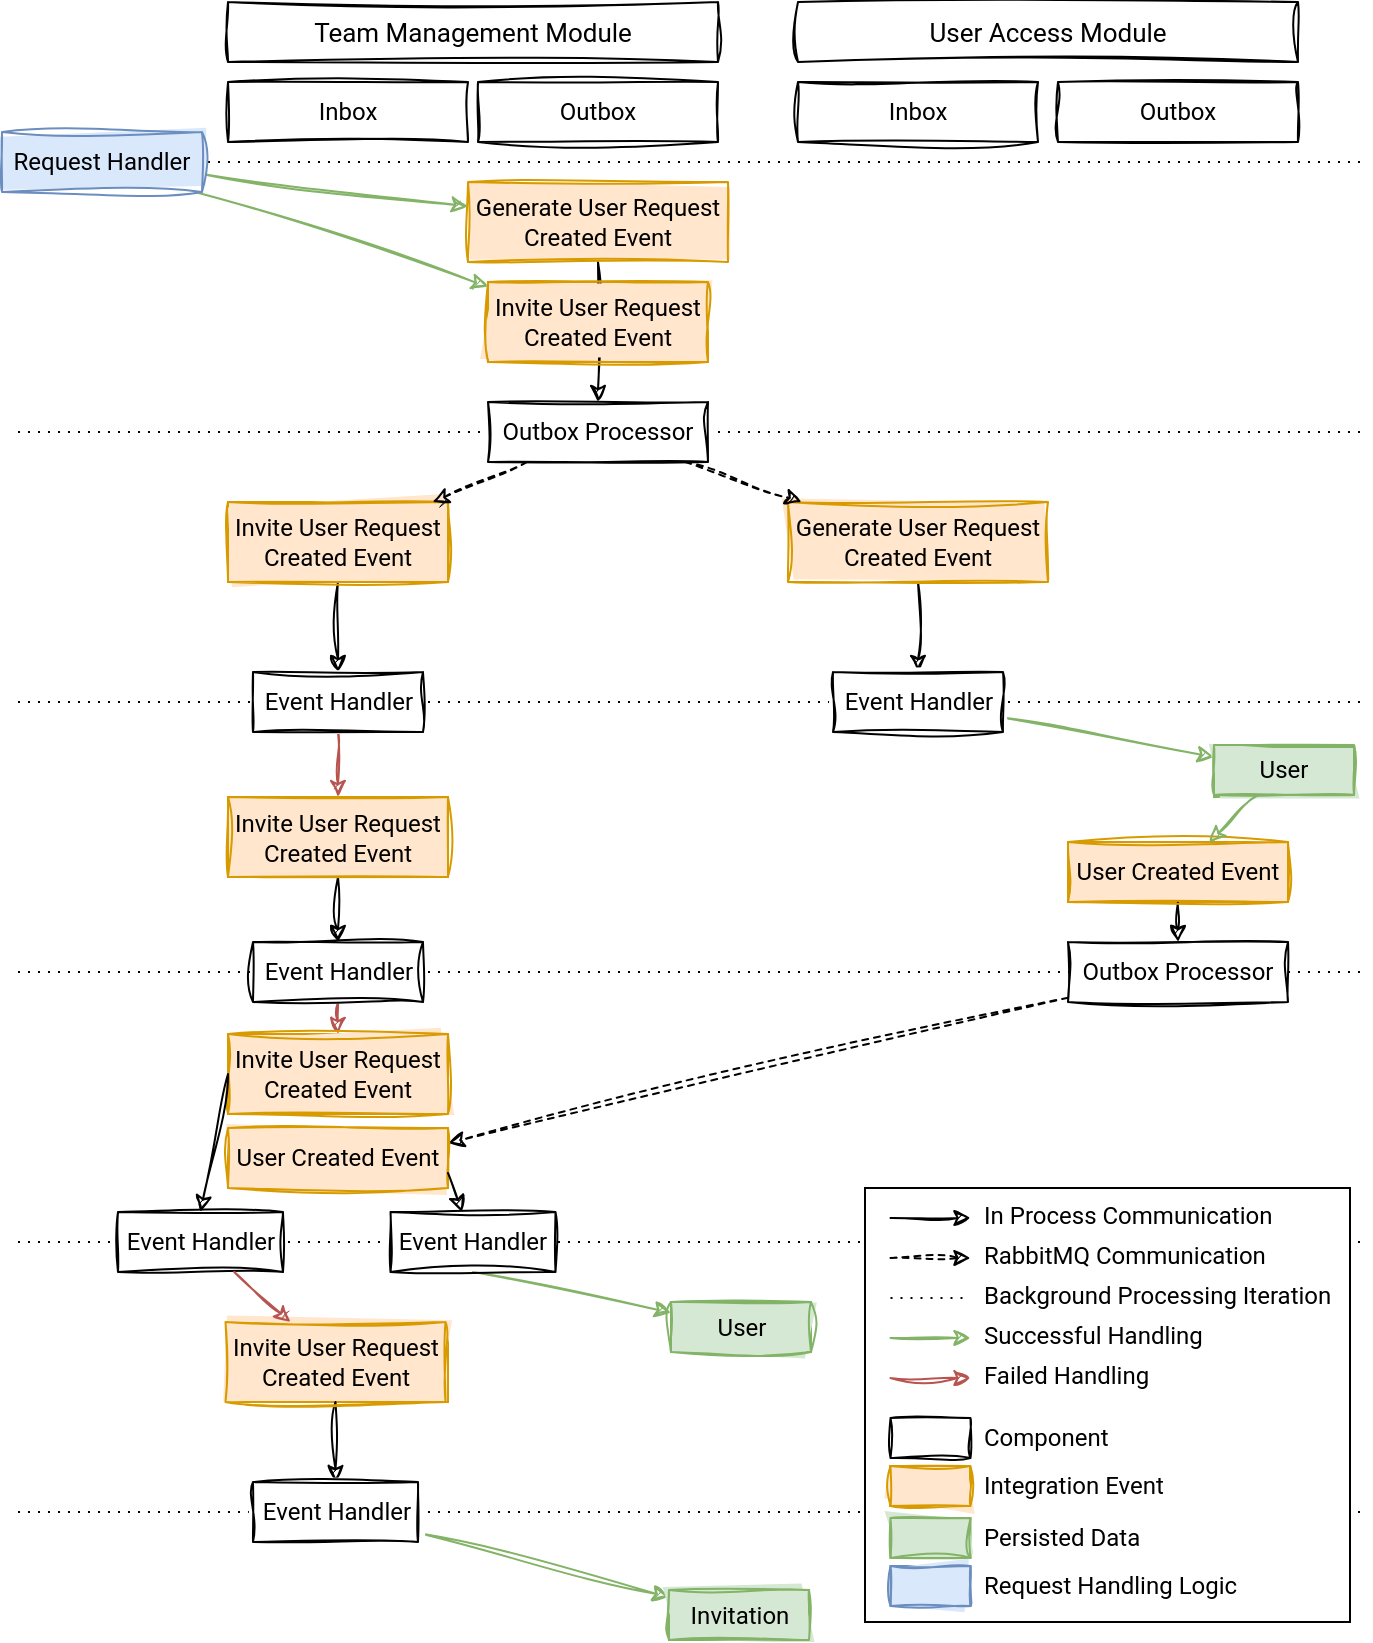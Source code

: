 <mxfile version="24.3.1" type="device">
  <diagram name="Page-1" id="M18ZYo02PG6aOdQHUcnH">
    <mxGraphModel dx="1195" dy="622" grid="1" gridSize="10" guides="1" tooltips="1" connect="1" arrows="1" fold="1" page="1" pageScale="1" pageWidth="827" pageHeight="1169" math="0" shadow="0">
      <root>
        <mxCell id="0" />
        <mxCell id="1" parent="0" />
        <mxCell id="DzPU7-lUPV8UE80cmzqS-60" value="" style="endArrow=none;dashed=1;html=1;rounded=0;strokeColor=default;align=center;verticalAlign=middle;fontFamily=Roboto;fontSource=https%3A%2F%2Ffonts.googleapis.com%2Fcss%3Ffamily%3DRoboto;fontSize=12;fontColor=default;labelBackgroundColor=default;entryX=1;entryY=1;entryDx=0;entryDy=0;dashPattern=1 4;exitX=0;exitY=0;exitDx=0;exitDy=0;" edge="1" parent="1">
          <mxGeometry width="50" height="50" relative="1" as="geometry">
            <mxPoint x="140" y="740" as="sourcePoint" />
            <mxPoint x="815" y="740" as="targetPoint" />
          </mxGeometry>
        </mxCell>
        <mxCell id="DzPU7-lUPV8UE80cmzqS-61" value="" style="endArrow=none;dashed=1;html=1;rounded=0;strokeColor=default;align=center;verticalAlign=middle;fontFamily=Roboto;fontSource=https%3A%2F%2Ffonts.googleapis.com%2Fcss%3Ffamily%3DRoboto;fontSize=12;fontColor=default;labelBackgroundColor=default;dashPattern=1 4;entryX=1;entryY=0;entryDx=0;entryDy=0;exitX=0;exitY=1;exitDx=0;exitDy=0;" edge="1" parent="1">
          <mxGeometry width="50" height="50" relative="1" as="geometry">
            <mxPoint x="140" y="875" as="sourcePoint" />
            <mxPoint x="815" y="875" as="targetPoint" />
          </mxGeometry>
        </mxCell>
        <mxCell id="DzPU7-lUPV8UE80cmzqS-104" value="" style="edgeLabel;html=1;align=center;verticalAlign=middle;resizable=0;points=[];rounded=0;sketch=1;jiggle=2;curveFitting=1;strokeColor=default;fontFamily=Roboto;fontSource=https%3A%2F%2Ffonts.googleapis.com%2Fcss%3Ffamily%3DRoboto;fontSize=12;fontColor=default;labelBackgroundColor=default;fillColor=default;" vertex="1" connectable="0" parent="DzPU7-lUPV8UE80cmzqS-61">
          <mxGeometry x="0.232" y="-2" relative="1" as="geometry">
            <mxPoint x="2" as="offset" />
          </mxGeometry>
        </mxCell>
        <mxCell id="DzPU7-lUPV8UE80cmzqS-101" value="" style="rounded=0;whiteSpace=wrap;html=1;align=center;verticalAlign=middle;fontFamily=Roboto;fontSource=https%3A%2F%2Ffonts.googleapis.com%2Fcss%3Ffamily%3DRoboto;fontSize=12;labelBackgroundColor=default;" vertex="1" parent="1">
          <mxGeometry x="563.5" y="713" width="242.5" height="217" as="geometry" />
        </mxCell>
        <mxCell id="DzPU7-lUPV8UE80cmzqS-99" value="" style="rounded=0;html=1;strokeColor=#d79b00;align=left;verticalAlign=middle;fontFamily=Roboto;fontSource=https%3A%2F%2Ffonts.googleapis.com%2Fcss%3Ffamily%3DRoboto;fontSize=12;labelBackgroundColor=none;fillColor=#ffe6cc;fillStyle=solid;spacingLeft=45;" vertex="1" parent="1">
          <mxGeometry x="576" y="852.0" width="40" height="20" as="geometry" />
        </mxCell>
        <mxCell id="DzPU7-lUPV8UE80cmzqS-98" value="" style="rounded=0;html=1;strokeColor=#82b366;align=left;verticalAlign=middle;fontFamily=Roboto;fontSource=https%3A%2F%2Ffonts.googleapis.com%2Fcss%3Ffamily%3DRoboto;fontSize=12;labelBackgroundColor=none;fillColor=#d5e8d4;fillStyle=solid;spacingLeft=45;" vertex="1" parent="1">
          <mxGeometry x="576.25" y="878.0" width="40" height="20" as="geometry" />
        </mxCell>
        <mxCell id="DzPU7-lUPV8UE80cmzqS-100" value="" style="rounded=0;html=1;strokeColor=#6c8ebf;align=left;verticalAlign=middle;fontFamily=Roboto;fontSource=https%3A%2F%2Ffonts.googleapis.com%2Fcss%3Ffamily%3DRoboto;fontSize=12;labelBackgroundColor=none;fillColor=#dae8fc;fillStyle=solid;spacingLeft=45;" vertex="1" parent="1">
          <mxGeometry x="576.25" y="902.0" width="40" height="20" as="geometry" />
        </mxCell>
        <mxCell id="DzPU7-lUPV8UE80cmzqS-96" value="" style="rounded=0;whiteSpace=wrap;html=1;fillColor=#ffe6cc;strokeColor=#d79b00;shadow=0;fillStyle=solid;fontFamily=Roboto;fontSource=https%3A%2F%2Ffonts.googleapis.com%2Fcss%3Ffamily%3DRoboto;" vertex="1" parent="1">
          <mxGeometry x="245" y="683" width="110" height="30" as="geometry" />
        </mxCell>
        <mxCell id="DzPU7-lUPV8UE80cmzqS-95" value="" style="rounded=0;whiteSpace=wrap;html=1;fillColor=#ffe6cc;strokeColor=#d79b00;shadow=0;fillStyle=solid;fontFamily=Roboto;fontSource=https%3A%2F%2Ffonts.googleapis.com%2Fcss%3Ffamily%3DRoboto;" vertex="1" parent="1">
          <mxGeometry x="665" y="540" width="110" height="30" as="geometry" />
        </mxCell>
        <mxCell id="DzPU7-lUPV8UE80cmzqS-94" value="" style="rounded=0;whiteSpace=wrap;html=1;fillColor=#ffe6cc;strokeColor=#d79b00;shadow=0;fillStyle=solid;fontFamily=Roboto;fontSource=https%3A%2F%2Ffonts.googleapis.com%2Fcss%3Ffamily%3DRoboto;" vertex="1" parent="1">
          <mxGeometry x="375" y="260" width="110" height="40" as="geometry" />
        </mxCell>
        <mxCell id="DzPU7-lUPV8UE80cmzqS-93" value="" style="rounded=0;whiteSpace=wrap;html=1;fillColor=#ffe6cc;strokeColor=#d79b00;shadow=0;fillStyle=solid;fontFamily=Roboto;fontSource=https%3A%2F%2Ffonts.googleapis.com%2Fcss%3Ffamily%3DRoboto;" vertex="1" parent="1">
          <mxGeometry x="245" y="780" width="110" height="40" as="geometry" />
        </mxCell>
        <mxCell id="DzPU7-lUPV8UE80cmzqS-92" value="" style="rounded=0;whiteSpace=wrap;html=1;fillColor=#ffe6cc;strokeColor=#d79b00;shadow=0;fillStyle=solid;fontFamily=Roboto;fontSource=https%3A%2F%2Ffonts.googleapis.com%2Fcss%3Ffamily%3DRoboto;" vertex="1" parent="1">
          <mxGeometry x="245" y="636" width="110" height="40" as="geometry" />
        </mxCell>
        <mxCell id="DzPU7-lUPV8UE80cmzqS-91" value="" style="rounded=0;whiteSpace=wrap;html=1;fillColor=#ffe6cc;strokeColor=#d79b00;shadow=0;fillStyle=solid;fontFamily=Roboto;fontSource=https%3A%2F%2Ffonts.googleapis.com%2Fcss%3Ffamily%3DRoboto;" vertex="1" parent="1">
          <mxGeometry x="245" y="517.5" width="110" height="40" as="geometry" />
        </mxCell>
        <mxCell id="DzPU7-lUPV8UE80cmzqS-89" value="" style="rounded=0;whiteSpace=wrap;html=1;fillColor=#ffe6cc;strokeColor=#d79b00;shadow=0;fillStyle=solid;fontFamily=Roboto;fontSource=https%3A%2F%2Ffonts.googleapis.com%2Fcss%3Ffamily%3DRoboto;" vertex="1" parent="1">
          <mxGeometry x="245" y="370" width="110" height="40" as="geometry" />
        </mxCell>
        <mxCell id="DzPU7-lUPV8UE80cmzqS-84" value="" style="rounded=0;whiteSpace=wrap;html=1;strokeColor=#82b366;align=center;verticalAlign=middle;fontFamily=Roboto;fontSource=https%3A%2F%2Ffonts.googleapis.com%2Fcss%3Ffamily%3DRoboto;fontSize=12;labelBackgroundColor=none;fillColor=#d5e8d4;fillStyle=solid;" vertex="1" parent="1">
          <mxGeometry x="738" y="492.5" width="70" height="25" as="geometry" />
        </mxCell>
        <mxCell id="DzPU7-lUPV8UE80cmzqS-87" value="Invitation" style="rounded=0;whiteSpace=wrap;html=1;strokeColor=#82b366;align=center;verticalAlign=middle;fontFamily=Roboto;fontSource=https%3A%2F%2Ffonts.googleapis.com%2Fcss%3Ffamily%3DRoboto;fontSize=12;labelBackgroundColor=none;fillColor=#d5e8d4;fillStyle=solid;" vertex="1" parent="1">
          <mxGeometry x="465.5" y="914" width="70" height="25" as="geometry" />
        </mxCell>
        <mxCell id="DzPU7-lUPV8UE80cmzqS-86" value="User" style="rounded=0;whiteSpace=wrap;html=1;strokeColor=#82b366;align=center;verticalAlign=middle;fontFamily=Roboto;fontSource=https%3A%2F%2Ffonts.googleapis.com%2Fcss%3Ffamily%3DRoboto;fontSize=12;labelBackgroundColor=none;fillColor=#d5e8d4;fillStyle=solid;" vertex="1" parent="1">
          <mxGeometry x="466.5" y="770" width="70" height="25" as="geometry" />
        </mxCell>
        <mxCell id="DzPU7-lUPV8UE80cmzqS-56" value="" style="endArrow=none;dashed=1;html=1;rounded=0;strokeColor=default;align=center;verticalAlign=middle;fontFamily=Roboto;fontSource=https%3A%2F%2Ffonts.googleapis.com%2Fcss%3Ffamily%3DRoboto;fontSize=12;fontColor=default;labelBackgroundColor=default;entryX=1;entryY=0;entryDx=0;entryDy=0;dashPattern=1 4;exitX=0;exitY=0;exitDx=0;exitDy=0;" edge="1" parent="1">
          <mxGeometry width="50" height="50" relative="1" as="geometry">
            <mxPoint x="140.0" y="200" as="sourcePoint" />
            <mxPoint x="815" y="200" as="targetPoint" />
          </mxGeometry>
        </mxCell>
        <mxCell id="DzPU7-lUPV8UE80cmzqS-57" value="" style="endArrow=none;dashed=1;html=1;rounded=0;strokeColor=default;align=center;verticalAlign=middle;fontFamily=Roboto;fontSource=https%3A%2F%2Ffonts.googleapis.com%2Fcss%3Ffamily%3DRoboto;fontSize=12;fontColor=default;labelBackgroundColor=default;entryX=1;entryY=1;entryDx=0;entryDy=0;dashPattern=1 4;exitX=0;exitY=1;exitDx=0;exitDy=0;" edge="1" parent="1">
          <mxGeometry width="50" height="50" relative="1" as="geometry">
            <mxPoint x="140" y="335.0" as="sourcePoint" />
            <mxPoint x="815" y="335.0" as="targetPoint" />
          </mxGeometry>
        </mxCell>
        <mxCell id="DzPU7-lUPV8UE80cmzqS-58" value="" style="endArrow=none;dashed=1;html=1;rounded=0;strokeColor=default;align=center;verticalAlign=middle;fontFamily=Roboto;fontSource=https%3A%2F%2Ffonts.googleapis.com%2Fcss%3Ffamily%3DRoboto;fontSize=12;fontColor=default;labelBackgroundColor=default;entryX=1;entryY=1;entryDx=0;entryDy=0;dashPattern=1 4;exitX=0;exitY=0;exitDx=0;exitDy=0;" edge="1" parent="1">
          <mxGeometry width="50" height="50" relative="1" as="geometry">
            <mxPoint x="140" y="470" as="sourcePoint" />
            <mxPoint x="815" y="470" as="targetPoint" />
          </mxGeometry>
        </mxCell>
        <mxCell id="DzPU7-lUPV8UE80cmzqS-59" value="" style="endArrow=none;dashed=1;html=1;rounded=0;strokeColor=default;align=center;verticalAlign=middle;fontFamily=Roboto;fontSource=https%3A%2F%2Ffonts.googleapis.com%2Fcss%3Ffamily%3DRoboto;fontSize=12;fontColor=default;labelBackgroundColor=default;entryX=1;entryY=0;entryDx=0;entryDy=0;dashPattern=1 4;exitX=0;exitY=1;exitDx=0;exitDy=0;" edge="1" parent="1">
          <mxGeometry width="50" height="50" relative="1" as="geometry">
            <mxPoint x="140" y="605" as="sourcePoint" />
            <mxPoint x="815" y="605" as="targetPoint" />
          </mxGeometry>
        </mxCell>
        <mxCell id="DzPU7-lUPV8UE80cmzqS-9" style="edgeStyle=orthogonalEdgeStyle;rounded=0;orthogonalLoop=1;jettySize=auto;html=1;exitX=0.5;exitY=1;exitDx=0;exitDy=0;fontFamily=Roboto;fontSource=https%3A%2F%2Ffonts.googleapis.com%2Fcss%3Ffamily%3DRoboto;fontSize=12;fontColor=default;sketch=1;curveFitting=1;jiggle=2;" edge="1" parent="1" source="DzPU7-lUPV8UE80cmzqS-1" target="DzPU7-lUPV8UE80cmzqS-6">
          <mxGeometry relative="1" as="geometry" />
        </mxCell>
        <mxCell id="DzPU7-lUPV8UE80cmzqS-1" value="Generate User Request Created Event" style="rounded=0;whiteSpace=wrap;html=1;fillColor=#ffe6cc;strokeColor=#d79b00;shadow=0;sketch=1;curveFitting=1;jiggle=2;fillStyle=solid;fontFamily=Roboto;fontSource=https%3A%2F%2Ffonts.googleapis.com%2Fcss%3Ffamily%3DRoboto;" vertex="1" parent="1">
          <mxGeometry x="365" y="210" width="130" height="40" as="geometry" />
        </mxCell>
        <mxCell id="DzPU7-lUPV8UE80cmzqS-2" value="Team Management Module" style="rounded=0;whiteSpace=wrap;html=1;fontFamily=Roboto;fontSource=https%3A%2F%2Ffonts.googleapis.com%2Fcss%3Ffamily%3DRoboto;sketch=1;curveFitting=1;jiggle=2;fontSize=13;" vertex="1" parent="1">
          <mxGeometry x="245" y="120" width="245" height="30" as="geometry" />
        </mxCell>
        <mxCell id="DzPU7-lUPV8UE80cmzqS-3" value="Outbox" style="rounded=0;whiteSpace=wrap;html=1;fontFamily=Roboto;fontSource=https%3A%2F%2Ffonts.googleapis.com%2Fcss%3Ffamily%3DRoboto;sketch=1;curveFitting=1;jiggle=2;" vertex="1" parent="1">
          <mxGeometry x="370" y="160" width="120" height="30" as="geometry" />
        </mxCell>
        <mxCell id="DzPU7-lUPV8UE80cmzqS-4" value="Inbox" style="rounded=0;whiteSpace=wrap;html=1;fontFamily=Roboto;fontSource=https%3A%2F%2Ffonts.googleapis.com%2Fcss%3Ffamily%3DRoboto;sketch=1;curveFitting=1;jiggle=2;" vertex="1" parent="1">
          <mxGeometry x="530" y="160" width="120" height="30" as="geometry" />
        </mxCell>
        <mxCell id="DzPU7-lUPV8UE80cmzqS-5" value="Outbox" style="rounded=0;whiteSpace=wrap;html=1;fontFamily=Roboto;fontSource=https%3A%2F%2Ffonts.googleapis.com%2Fcss%3Ffamily%3DRoboto;sketch=1;curveFitting=1;jiggle=2;" vertex="1" parent="1">
          <mxGeometry x="660" y="160" width="120" height="30" as="geometry" />
        </mxCell>
        <mxCell id="DzPU7-lUPV8UE80cmzqS-6" value="Outbox Processor" style="rounded=0;whiteSpace=wrap;html=1;sketch=1;jiggle=2;curveFitting=1;strokeColor=default;align=center;verticalAlign=middle;fontFamily=Roboto;fontSource=https%3A%2F%2Ffonts.googleapis.com%2Fcss%3Ffamily%3DRoboto;fontSize=12;fontColor=default;fillColor=default;" vertex="1" parent="1">
          <mxGeometry x="375" y="320" width="110" height="30" as="geometry" />
        </mxCell>
        <mxCell id="DzPU7-lUPV8UE80cmzqS-7" value="Invite User Request Created Event" style="rounded=0;whiteSpace=wrap;html=1;fillColor=#ffe6cc;strokeColor=#d79b00;shadow=0;sketch=1;curveFitting=1;jiggle=2;fillStyle=solid;fontFamily=Roboto;fontSource=https%3A%2F%2Ffonts.googleapis.com%2Fcss%3Ffamily%3DRoboto;" vertex="1" parent="1">
          <mxGeometry x="375" y="260" width="110" height="40" as="geometry" />
        </mxCell>
        <mxCell id="DzPU7-lUPV8UE80cmzqS-24" style="edgeStyle=none;rounded=0;sketch=1;jiggle=2;curveFitting=1;orthogonalLoop=1;jettySize=auto;html=1;exitX=0.5;exitY=1;exitDx=0;exitDy=0;strokeColor=default;align=center;verticalAlign=middle;fontFamily=Roboto;fontSource=https%3A%2F%2Ffonts.googleapis.com%2Fcss%3Ffamily%3DRoboto;fontSize=12;fontColor=default;labelBackgroundColor=default;endArrow=classic;" edge="1" parent="1" source="DzPU7-lUPV8UE80cmzqS-14" target="DzPU7-lUPV8UE80cmzqS-20">
          <mxGeometry relative="1" as="geometry" />
        </mxCell>
        <mxCell id="DzPU7-lUPV8UE80cmzqS-14" value="Generate User Request Created Event" style="rounded=0;whiteSpace=wrap;html=1;fillColor=#ffe6cc;strokeColor=#d79b00;shadow=0;sketch=1;curveFitting=1;jiggle=2;fillStyle=solid;fontFamily=Roboto;fontSource=https%3A%2F%2Ffonts.googleapis.com%2Fcss%3Ffamily%3DRoboto;" vertex="1" parent="1">
          <mxGeometry x="525" y="370" width="130" height="40" as="geometry" />
        </mxCell>
        <mxCell id="DzPU7-lUPV8UE80cmzqS-19" style="edgeStyle=none;rounded=0;sketch=1;jiggle=2;curveFitting=1;orthogonalLoop=1;jettySize=auto;html=1;strokeColor=default;align=center;verticalAlign=middle;fontFamily=Roboto;fontSource=https%3A%2F%2Ffonts.googleapis.com%2Fcss%3Ffamily%3DRoboto;fontSize=12;fontColor=default;labelBackgroundColor=default;endArrow=classic;" edge="1" parent="1" source="DzPU7-lUPV8UE80cmzqS-15" target="DzPU7-lUPV8UE80cmzqS-18">
          <mxGeometry relative="1" as="geometry" />
        </mxCell>
        <mxCell id="DzPU7-lUPV8UE80cmzqS-15" value="Invite User Request Created Event" style="rounded=0;whiteSpace=wrap;html=1;fillColor=#ffe6cc;strokeColor=#d79b00;shadow=0;sketch=1;curveFitting=1;jiggle=2;fillStyle=solid;fontFamily=Roboto;fontSource=https%3A%2F%2Ffonts.googleapis.com%2Fcss%3Ffamily%3DRoboto;" vertex="1" parent="1">
          <mxGeometry x="245" y="370" width="110" height="40" as="geometry" />
        </mxCell>
        <mxCell id="DzPU7-lUPV8UE80cmzqS-16" style="rounded=0;sketch=1;jiggle=2;curveFitting=1;orthogonalLoop=1;jettySize=auto;html=1;strokeColor=default;align=center;verticalAlign=middle;fontFamily=Roboto;fontSource=https%3A%2F%2Ffonts.googleapis.com%2Fcss%3Ffamily%3DRoboto;fontSize=12;fontColor=default;labelBackgroundColor=default;endArrow=classic;dashed=1;edgeStyle=none;" edge="1" parent="1" source="DzPU7-lUPV8UE80cmzqS-6" target="DzPU7-lUPV8UE80cmzqS-15">
          <mxGeometry relative="1" as="geometry" />
        </mxCell>
        <mxCell id="DzPU7-lUPV8UE80cmzqS-17" style="edgeStyle=none;rounded=0;sketch=1;jiggle=2;curveFitting=1;orthogonalLoop=1;jettySize=auto;html=1;strokeColor=default;align=center;verticalAlign=middle;fontFamily=Roboto;fontSource=https%3A%2F%2Ffonts.googleapis.com%2Fcss%3Ffamily%3DRoboto;fontSize=12;fontColor=default;labelBackgroundColor=default;endArrow=classic;dashed=1;" edge="1" parent="1" source="DzPU7-lUPV8UE80cmzqS-6" target="DzPU7-lUPV8UE80cmzqS-14">
          <mxGeometry relative="1" as="geometry" />
        </mxCell>
        <mxCell id="DzPU7-lUPV8UE80cmzqS-27" style="edgeStyle=none;rounded=0;sketch=1;jiggle=2;curveFitting=1;orthogonalLoop=1;jettySize=auto;html=1;strokeColor=#b85450;align=center;verticalAlign=middle;fontFamily=Roboto;fontSource=https%3A%2F%2Ffonts.googleapis.com%2Fcss%3Ffamily%3DRoboto;fontSize=12;fontColor=default;labelBackgroundColor=default;endArrow=classic;fillColor=#f8cecc;" edge="1" parent="1" source="DzPU7-lUPV8UE80cmzqS-18" target="DzPU7-lUPV8UE80cmzqS-21">
          <mxGeometry relative="1" as="geometry" />
        </mxCell>
        <mxCell id="DzPU7-lUPV8UE80cmzqS-18" value="Event Handler" style="rounded=0;whiteSpace=wrap;html=1;sketch=1;jiggle=2;curveFitting=1;strokeColor=default;align=center;verticalAlign=middle;fontFamily=Roboto;fontSource=https%3A%2F%2Ffonts.googleapis.com%2Fcss%3Ffamily%3DRoboto;fontSize=12;fontColor=default;fillColor=default;" vertex="1" parent="1">
          <mxGeometry x="257.5" y="455" width="85" height="30" as="geometry" />
        </mxCell>
        <mxCell id="DzPU7-lUPV8UE80cmzqS-25" style="edgeStyle=none;rounded=0;sketch=1;jiggle=2;curveFitting=1;orthogonalLoop=1;jettySize=auto;html=1;strokeColor=#82b366;align=center;verticalAlign=middle;fontFamily=Roboto;fontSource=https%3A%2F%2Ffonts.googleapis.com%2Fcss%3Ffamily%3DRoboto;fontSize=12;fontColor=default;labelBackgroundColor=default;endArrow=classic;fillColor=#d5e8d4;" edge="1" parent="1" source="DzPU7-lUPV8UE80cmzqS-20" target="DzPU7-lUPV8UE80cmzqS-22">
          <mxGeometry relative="1" as="geometry" />
        </mxCell>
        <mxCell id="DzPU7-lUPV8UE80cmzqS-20" value="Event Handler" style="rounded=0;whiteSpace=wrap;html=1;sketch=1;jiggle=2;curveFitting=1;strokeColor=default;align=center;verticalAlign=middle;fontFamily=Roboto;fontSource=https%3A%2F%2Ffonts.googleapis.com%2Fcss%3Ffamily%3DRoboto;fontSize=12;fontColor=default;fillColor=default;" vertex="1" parent="1">
          <mxGeometry x="547.5" y="455" width="85" height="30" as="geometry" />
        </mxCell>
        <mxCell id="DzPU7-lUPV8UE80cmzqS-29" style="edgeStyle=none;rounded=0;sketch=1;jiggle=2;curveFitting=1;orthogonalLoop=1;jettySize=auto;html=1;strokeColor=default;align=center;verticalAlign=middle;fontFamily=Roboto;fontSource=https%3A%2F%2Ffonts.googleapis.com%2Fcss%3Ffamily%3DRoboto;fontSize=12;fontColor=default;labelBackgroundColor=default;endArrow=classic;" edge="1" parent="1" source="DzPU7-lUPV8UE80cmzqS-21" target="DzPU7-lUPV8UE80cmzqS-28">
          <mxGeometry relative="1" as="geometry" />
        </mxCell>
        <mxCell id="DzPU7-lUPV8UE80cmzqS-21" value="Invite User Request Created Event" style="rounded=0;whiteSpace=wrap;html=1;fillColor=#ffe6cc;strokeColor=#d79b00;shadow=0;sketch=1;curveFitting=1;jiggle=2;fillStyle=solid;fontFamily=Roboto;fontSource=https%3A%2F%2Ffonts.googleapis.com%2Fcss%3Ffamily%3DRoboto;" vertex="1" parent="1">
          <mxGeometry x="245" y="517.5" width="110" height="40" as="geometry" />
        </mxCell>
        <mxCell id="DzPU7-lUPV8UE80cmzqS-22" value="User" style="rounded=0;whiteSpace=wrap;html=1;sketch=1;jiggle=2;curveFitting=1;strokeColor=#82b366;align=center;verticalAlign=middle;fontFamily=Roboto;fontSource=https%3A%2F%2Ffonts.googleapis.com%2Fcss%3Ffamily%3DRoboto;fontSize=12;labelBackgroundColor=none;fillColor=#d5e8d4;fillStyle=solid;fontColor=default;" vertex="1" parent="1">
          <mxGeometry x="738" y="491.5" width="70" height="25" as="geometry" />
        </mxCell>
        <mxCell id="DzPU7-lUPV8UE80cmzqS-32" style="edgeStyle=none;rounded=0;sketch=1;jiggle=2;curveFitting=1;orthogonalLoop=1;jettySize=auto;html=1;exitX=0.5;exitY=1;exitDx=0;exitDy=0;strokeColor=default;align=center;verticalAlign=middle;fontFamily=Roboto;fontSource=https%3A%2F%2Ffonts.googleapis.com%2Fcss%3Ffamily%3DRoboto;fontSize=12;fontColor=default;labelBackgroundColor=default;endArrow=classic;" edge="1" parent="1" source="DzPU7-lUPV8UE80cmzqS-23" target="DzPU7-lUPV8UE80cmzqS-30">
          <mxGeometry relative="1" as="geometry" />
        </mxCell>
        <mxCell id="DzPU7-lUPV8UE80cmzqS-23" value="User Created Event" style="rounded=0;whiteSpace=wrap;html=1;fillColor=#ffe6cc;strokeColor=#d79b00;shadow=0;sketch=1;curveFitting=1;jiggle=2;fillStyle=solid;fontFamily=Roboto;fontSource=https%3A%2F%2Ffonts.googleapis.com%2Fcss%3Ffamily%3DRoboto;" vertex="1" parent="1">
          <mxGeometry x="665" y="540" width="110" height="30" as="geometry" />
        </mxCell>
        <mxCell id="DzPU7-lUPV8UE80cmzqS-40" style="edgeStyle=none;rounded=0;sketch=1;jiggle=2;curveFitting=1;orthogonalLoop=1;jettySize=auto;html=1;strokeColor=#b85450;align=center;verticalAlign=middle;fontFamily=Roboto;fontSource=https%3A%2F%2Ffonts.googleapis.com%2Fcss%3Ffamily%3DRoboto;fontSize=12;fontColor=default;labelBackgroundColor=default;endArrow=classic;fillColor=#f8cecc;" edge="1" parent="1" source="DzPU7-lUPV8UE80cmzqS-28" target="DzPU7-lUPV8UE80cmzqS-34">
          <mxGeometry relative="1" as="geometry" />
        </mxCell>
        <mxCell id="DzPU7-lUPV8UE80cmzqS-28" value="Event Handler" style="rounded=0;whiteSpace=wrap;html=1;sketch=1;jiggle=2;curveFitting=1;strokeColor=default;align=center;verticalAlign=middle;fontFamily=Roboto;fontSource=https%3A%2F%2Ffonts.googleapis.com%2Fcss%3Ffamily%3DRoboto;fontSize=12;fontColor=default;fillColor=default;" vertex="1" parent="1">
          <mxGeometry x="257.5" y="590" width="85" height="30" as="geometry" />
        </mxCell>
        <mxCell id="DzPU7-lUPV8UE80cmzqS-39" style="edgeStyle=none;rounded=0;sketch=1;jiggle=2;curveFitting=1;orthogonalLoop=1;jettySize=auto;html=1;strokeColor=default;align=center;verticalAlign=middle;fontFamily=Roboto;fontSource=https%3A%2F%2Ffonts.googleapis.com%2Fcss%3Ffamily%3DRoboto;fontSize=12;fontColor=default;labelBackgroundColor=default;endArrow=classic;entryX=1;entryY=0.25;entryDx=0;entryDy=0;dashed=1;" edge="1" parent="1" source="DzPU7-lUPV8UE80cmzqS-30" target="DzPU7-lUPV8UE80cmzqS-33">
          <mxGeometry relative="1" as="geometry" />
        </mxCell>
        <mxCell id="DzPU7-lUPV8UE80cmzqS-30" value="Outbox Processor" style="rounded=0;whiteSpace=wrap;html=1;sketch=1;jiggle=2;curveFitting=1;strokeColor=default;align=center;verticalAlign=middle;fontFamily=Roboto;fontSource=https%3A%2F%2Ffonts.googleapis.com%2Fcss%3Ffamily%3DRoboto;fontSize=12;fontColor=default;fillColor=default;" vertex="1" parent="1">
          <mxGeometry x="665" y="590" width="110" height="30" as="geometry" />
        </mxCell>
        <mxCell id="DzPU7-lUPV8UE80cmzqS-33" value="User Created Event" style="rounded=0;whiteSpace=wrap;html=1;fillColor=#ffe6cc;strokeColor=#d79b00;shadow=0;sketch=1;curveFitting=1;jiggle=2;fillStyle=solid;fontFamily=Roboto;fontSource=https%3A%2F%2Ffonts.googleapis.com%2Fcss%3Ffamily%3DRoboto;" vertex="1" parent="1">
          <mxGeometry x="245" y="683" width="110" height="30" as="geometry" />
        </mxCell>
        <mxCell id="DzPU7-lUPV8UE80cmzqS-34" value="Invite User Request Created Event" style="rounded=0;whiteSpace=wrap;html=1;fillColor=#ffe6cc;strokeColor=#d79b00;shadow=0;sketch=1;curveFitting=1;jiggle=2;fillStyle=solid;fontFamily=Roboto;fontSource=https%3A%2F%2Ffonts.googleapis.com%2Fcss%3Ffamily%3DRoboto;" vertex="1" parent="1">
          <mxGeometry x="245" y="636" width="110" height="40" as="geometry" />
        </mxCell>
        <mxCell id="DzPU7-lUPV8UE80cmzqS-43" style="edgeStyle=none;rounded=0;sketch=1;jiggle=2;curveFitting=1;orthogonalLoop=1;jettySize=auto;html=1;strokeColor=#82b366;align=center;verticalAlign=middle;fontFamily=Roboto;fontSource=https%3A%2F%2Ffonts.googleapis.com%2Fcss%3Ffamily%3DRoboto;fontSize=12;fontColor=default;labelBackgroundColor=default;endArrow=classic;exitX=0.5;exitY=1;exitDx=0;exitDy=0;fillColor=#d5e8d4;" edge="1" parent="1" source="DzPU7-lUPV8UE80cmzqS-35" target="DzPU7-lUPV8UE80cmzqS-42">
          <mxGeometry relative="1" as="geometry" />
        </mxCell>
        <mxCell id="DzPU7-lUPV8UE80cmzqS-35" value="Event Handler" style="rounded=0;whiteSpace=wrap;html=1;sketch=1;jiggle=2;curveFitting=1;strokeColor=default;align=center;verticalAlign=middle;fontFamily=Roboto;fontSource=https%3A%2F%2Ffonts.googleapis.com%2Fcss%3Ffamily%3DRoboto;fontSize=12;fontColor=default;fillColor=default;" vertex="1" parent="1">
          <mxGeometry x="326.25" y="725" width="82.5" height="30" as="geometry" />
        </mxCell>
        <mxCell id="DzPU7-lUPV8UE80cmzqS-36" value="Event Handler" style="rounded=0;whiteSpace=wrap;html=1;sketch=1;jiggle=2;curveFitting=1;strokeColor=default;align=center;verticalAlign=middle;fontFamily=Roboto;fontSource=https%3A%2F%2Ffonts.googleapis.com%2Fcss%3Ffamily%3DRoboto;fontSize=12;fontColor=default;fillColor=default;" vertex="1" parent="1">
          <mxGeometry x="190" y="725" width="82.5" height="30" as="geometry" />
        </mxCell>
        <mxCell id="DzPU7-lUPV8UE80cmzqS-42" value="User" style="rounded=0;whiteSpace=wrap;html=1;sketch=1;jiggle=2;curveFitting=1;strokeColor=#82b366;align=center;verticalAlign=middle;fontFamily=Roboto;fontSource=https%3A%2F%2Ffonts.googleapis.com%2Fcss%3Ffamily%3DRoboto;fontSize=12;labelBackgroundColor=none;fillColor=#d5e8d4;fillStyle=solid;" vertex="1" parent="1">
          <mxGeometry x="466.5" y="770" width="70" height="25" as="geometry" />
        </mxCell>
        <mxCell id="DzPU7-lUPV8UE80cmzqS-47" style="edgeStyle=none;rounded=0;sketch=1;jiggle=2;curveFitting=1;orthogonalLoop=1;jettySize=auto;html=1;strokeColor=default;align=center;verticalAlign=middle;fontFamily=Roboto;fontSource=https%3A%2F%2Ffonts.googleapis.com%2Fcss%3Ffamily%3DRoboto;fontSize=12;fontColor=default;labelBackgroundColor=default;endArrow=classic;" edge="1" parent="1" source="DzPU7-lUPV8UE80cmzqS-44" target="DzPU7-lUPV8UE80cmzqS-46">
          <mxGeometry relative="1" as="geometry" />
        </mxCell>
        <mxCell id="DzPU7-lUPV8UE80cmzqS-44" value="Invite User Request Created Event" style="rounded=0;whiteSpace=wrap;html=1;fillColor=#ffe6cc;strokeColor=#d79b00;shadow=0;sketch=1;curveFitting=1;jiggle=2;fillStyle=solid;fontFamily=Roboto;fontSource=https%3A%2F%2Ffonts.googleapis.com%2Fcss%3Ffamily%3DRoboto;" vertex="1" parent="1">
          <mxGeometry x="243.75" y="780" width="110" height="40" as="geometry" />
        </mxCell>
        <mxCell id="DzPU7-lUPV8UE80cmzqS-45" style="edgeStyle=none;rounded=0;sketch=1;jiggle=2;curveFitting=1;orthogonalLoop=1;jettySize=auto;html=1;strokeColor=#b85450;align=center;verticalAlign=middle;fontFamily=Roboto;fontSource=https%3A%2F%2Ffonts.googleapis.com%2Fcss%3Ffamily%3DRoboto;fontSize=12;fontColor=default;labelBackgroundColor=default;endArrow=classic;fillColor=#f8cecc;" edge="1" parent="1" source="DzPU7-lUPV8UE80cmzqS-36" target="DzPU7-lUPV8UE80cmzqS-44">
          <mxGeometry relative="1" as="geometry" />
        </mxCell>
        <mxCell id="DzPU7-lUPV8UE80cmzqS-49" style="edgeStyle=none;rounded=0;sketch=1;jiggle=2;curveFitting=1;orthogonalLoop=1;jettySize=auto;html=1;strokeColor=#82b366;align=center;verticalAlign=middle;fontFamily=Roboto;fontSource=https%3A%2F%2Ffonts.googleapis.com%2Fcss%3Ffamily%3DRoboto;fontSize=12;fontColor=default;labelBackgroundColor=default;endArrow=classic;fillColor=#d5e8d4;" edge="1" parent="1" source="DzPU7-lUPV8UE80cmzqS-46" target="DzPU7-lUPV8UE80cmzqS-48">
          <mxGeometry relative="1" as="geometry" />
        </mxCell>
        <mxCell id="DzPU7-lUPV8UE80cmzqS-46" value="Event Handler" style="rounded=0;whiteSpace=wrap;html=1;sketch=1;jiggle=2;curveFitting=1;strokeColor=default;align=center;verticalAlign=middle;fontFamily=Roboto;fontSource=https%3A%2F%2Ffonts.googleapis.com%2Fcss%3Ffamily%3DRoboto;fontSize=12;fontColor=default;fillColor=default;" vertex="1" parent="1">
          <mxGeometry x="257.5" y="860" width="82.5" height="30" as="geometry" />
        </mxCell>
        <mxCell id="DzPU7-lUPV8UE80cmzqS-38" style="edgeStyle=none;rounded=0;sketch=1;jiggle=2;curveFitting=1;orthogonalLoop=1;jettySize=auto;html=1;strokeColor=default;align=center;verticalAlign=middle;fontFamily=Roboto;fontSource=https%3A%2F%2Ffonts.googleapis.com%2Fcss%3Ffamily%3DRoboto;fontSize=12;fontColor=default;labelBackgroundColor=default;endArrow=classic;exitX=1;exitY=0.75;exitDx=0;exitDy=0;" edge="1" parent="1" source="DzPU7-lUPV8UE80cmzqS-33" target="DzPU7-lUPV8UE80cmzqS-35">
          <mxGeometry relative="1" as="geometry" />
        </mxCell>
        <mxCell id="DzPU7-lUPV8UE80cmzqS-48" value="Invitation" style="rounded=0;whiteSpace=wrap;html=1;sketch=1;jiggle=2;curveFitting=1;strokeColor=#82b366;align=center;verticalAlign=middle;fontFamily=Roboto;fontSource=https%3A%2F%2Ffonts.googleapis.com%2Fcss%3Ffamily%3DRoboto;fontSize=12;labelBackgroundColor=none;fillColor=#d5e8d4;fillStyle=solid;" vertex="1" parent="1">
          <mxGeometry x="465.5" y="914" width="70" height="25" as="geometry" />
        </mxCell>
        <mxCell id="DzPU7-lUPV8UE80cmzqS-52" style="edgeStyle=none;rounded=0;sketch=1;jiggle=2;curveFitting=1;orthogonalLoop=1;jettySize=auto;html=1;exitX=0.75;exitY=0;exitDx=0;exitDy=0;strokeColor=default;align=center;verticalAlign=middle;fontFamily=Roboto;fontSource=https%3A%2F%2Ffonts.googleapis.com%2Fcss%3Ffamily%3DRoboto;fontSize=12;fontColor=default;labelBackgroundColor=default;endArrow=classic;" edge="1" parent="1" source="DzPU7-lUPV8UE80cmzqS-22" target="DzPU7-lUPV8UE80cmzqS-22">
          <mxGeometry relative="1" as="geometry" />
        </mxCell>
        <mxCell id="DzPU7-lUPV8UE80cmzqS-54" style="edgeStyle=none;rounded=0;sketch=1;jiggle=2;curveFitting=1;orthogonalLoop=1;jettySize=auto;html=1;strokeColor=#82b366;align=center;verticalAlign=middle;fontFamily=Roboto;fontSource=https%3A%2F%2Ffonts.googleapis.com%2Fcss%3Ffamily%3DRoboto;fontSize=12;fontColor=default;labelBackgroundColor=default;endArrow=classic;fillColor=#d5e8d4;" edge="1" parent="1" source="DzPU7-lUPV8UE80cmzqS-53" target="DzPU7-lUPV8UE80cmzqS-1">
          <mxGeometry relative="1" as="geometry" />
        </mxCell>
        <mxCell id="DzPU7-lUPV8UE80cmzqS-55" style="edgeStyle=none;rounded=0;sketch=1;jiggle=2;curveFitting=1;orthogonalLoop=1;jettySize=auto;html=1;strokeColor=#82b366;align=center;verticalAlign=middle;fontFamily=Roboto;fontSource=https%3A%2F%2Ffonts.googleapis.com%2Fcss%3Ffamily%3DRoboto;fontSize=12;fontColor=default;labelBackgroundColor=default;endArrow=classic;fillColor=#d5e8d4;" edge="1" parent="1" source="DzPU7-lUPV8UE80cmzqS-53" target="DzPU7-lUPV8UE80cmzqS-7">
          <mxGeometry relative="1" as="geometry" />
        </mxCell>
        <mxCell id="DzPU7-lUPV8UE80cmzqS-53" value="Request Handler" style="rounded=0;whiteSpace=wrap;html=1;sketch=1;jiggle=2;curveFitting=1;strokeColor=#6c8ebf;align=center;verticalAlign=middle;fontFamily=Roboto;fontSource=https%3A%2F%2Ffonts.googleapis.com%2Fcss%3Ffamily%3DRoboto;fontSize=12;fillColor=#dae8fc;fillStyle=solid;" vertex="1" parent="1">
          <mxGeometry x="132" y="185" width="100" height="30" as="geometry" />
        </mxCell>
        <mxCell id="DzPU7-lUPV8UE80cmzqS-62" value="Inbox" style="rounded=0;whiteSpace=wrap;html=1;fontFamily=Roboto;fontSource=https%3A%2F%2Ffonts.googleapis.com%2Fcss%3Ffamily%3DRoboto;sketch=1;curveFitting=1;jiggle=2;" vertex="1" parent="1">
          <mxGeometry x="245" y="160" width="120" height="30" as="geometry" />
        </mxCell>
        <mxCell id="DzPU7-lUPV8UE80cmzqS-63" value="User Access Module" style="rounded=0;whiteSpace=wrap;html=1;fontFamily=Roboto;fontSource=https%3A%2F%2Ffonts.googleapis.com%2Fcss%3Ffamily%3DRoboto;sketch=1;curveFitting=1;jiggle=2;fontSize=13;" vertex="1" parent="1">
          <mxGeometry x="530" y="120" width="250" height="30" as="geometry" />
        </mxCell>
        <mxCell id="DzPU7-lUPV8UE80cmzqS-65" style="edgeStyle=none;rounded=0;sketch=1;jiggle=2;curveFitting=1;orthogonalLoop=1;jettySize=auto;html=1;align=center;verticalAlign=middle;fontFamily=Roboto;fontSource=https%3A%2F%2Ffonts.googleapis.com%2Fcss%3Ffamily%3DRoboto;fontSize=12;fontColor=default;labelBackgroundColor=default;endArrow=classic;spacingLeft=30;" edge="1" parent="1">
          <mxGeometry relative="1" as="geometry">
            <mxPoint x="576.25" y="728.0" as="sourcePoint" />
            <mxPoint x="616.25" y="728.0" as="targetPoint" />
          </mxGeometry>
        </mxCell>
        <mxCell id="DzPU7-lUPV8UE80cmzqS-66" value="In Process Communication" style="edgeLabel;html=1;align=left;verticalAlign=middle;resizable=0;points=[];rounded=0;sketch=1;jiggle=2;curveFitting=1;strokeColor=default;fontFamily=Roboto;fontSource=https%3A%2F%2Ffonts.googleapis.com%2Fcss%3Ffamily%3DRoboto;fontSize=12;fontColor=default;labelBackgroundColor=default;fillColor=default;spacingLeft=30;spacing=2;spacingBottom=2;" vertex="1" connectable="0" parent="DzPU7-lUPV8UE80cmzqS-65">
          <mxGeometry x="-0.275" relative="1" as="geometry">
            <mxPoint as="offset" />
          </mxGeometry>
        </mxCell>
        <mxCell id="DzPU7-lUPV8UE80cmzqS-71" style="edgeStyle=none;rounded=0;sketch=1;jiggle=2;curveFitting=1;orthogonalLoop=1;jettySize=auto;html=1;align=center;verticalAlign=middle;fontFamily=Roboto;fontSource=https%3A%2F%2Ffonts.googleapis.com%2Fcss%3Ffamily%3DRoboto;fontSize=12;fontColor=default;labelBackgroundColor=default;endArrow=classic;spacingLeft=30;dashed=1;" edge="1" parent="1">
          <mxGeometry relative="1" as="geometry">
            <mxPoint x="576.25" y="748.0" as="sourcePoint" />
            <mxPoint x="616.25" y="748.0" as="targetPoint" />
          </mxGeometry>
        </mxCell>
        <mxCell id="DzPU7-lUPV8UE80cmzqS-72" value="RabbitMQ Communication" style="edgeLabel;html=1;align=left;verticalAlign=middle;resizable=0;points=[];rounded=0;sketch=1;jiggle=2;curveFitting=1;strokeColor=default;fontFamily=Roboto;fontSource=https%3A%2F%2Ffonts.googleapis.com%2Fcss%3Ffamily%3DRoboto;fontSize=12;fontColor=default;labelBackgroundColor=default;fillColor=default;spacingLeft=30;spacing=2;spacingBottom=2;" vertex="1" connectable="0" parent="DzPU7-lUPV8UE80cmzqS-71">
          <mxGeometry x="-0.275" relative="1" as="geometry">
            <mxPoint as="offset" />
          </mxGeometry>
        </mxCell>
        <mxCell id="DzPU7-lUPV8UE80cmzqS-73" style="edgeStyle=none;rounded=0;orthogonalLoop=1;jettySize=auto;html=1;align=center;verticalAlign=middle;fontFamily=Roboto;fontSource=https%3A%2F%2Ffonts.googleapis.com%2Fcss%3Ffamily%3DRoboto;fontSize=12;fontColor=default;labelBackgroundColor=default;endArrow=none;spacingLeft=30;dashed=1;dashPattern=1 4;endFill=0;" edge="1" parent="1">
          <mxGeometry relative="1" as="geometry">
            <mxPoint x="576.25" y="768.0" as="sourcePoint" />
            <mxPoint x="616.25" y="768.0" as="targetPoint" />
          </mxGeometry>
        </mxCell>
        <mxCell id="DzPU7-lUPV8UE80cmzqS-74" value="Background Processing Iteration" style="edgeLabel;html=1;align=left;verticalAlign=middle;resizable=0;points=[];rounded=0;sketch=1;jiggle=2;curveFitting=1;strokeColor=default;fontFamily=Roboto;fontSource=https%3A%2F%2Ffonts.googleapis.com%2Fcss%3Ffamily%3DRoboto;fontSize=12;fontColor=default;labelBackgroundColor=default;fillColor=default;spacingLeft=30;spacing=2;spacingBottom=2;" vertex="1" connectable="0" parent="DzPU7-lUPV8UE80cmzqS-73">
          <mxGeometry x="-0.275" relative="1" as="geometry">
            <mxPoint as="offset" />
          </mxGeometry>
        </mxCell>
        <mxCell id="DzPU7-lUPV8UE80cmzqS-75" style="edgeStyle=none;rounded=0;sketch=1;jiggle=2;curveFitting=1;orthogonalLoop=1;jettySize=auto;html=1;strokeColor=#82b366;align=center;verticalAlign=middle;fontFamily=Roboto;fontSource=https%3A%2F%2Ffonts.googleapis.com%2Fcss%3Ffamily%3DRoboto;fontSize=12;fontColor=default;labelBackgroundColor=default;endArrow=classic;fillColor=#d5e8d4;spacingLeft=30;" edge="1" parent="1">
          <mxGeometry relative="1" as="geometry">
            <mxPoint x="576.25" y="788.0" as="sourcePoint" />
            <mxPoint x="616.25" y="788.0" as="targetPoint" />
          </mxGeometry>
        </mxCell>
        <mxCell id="DzPU7-lUPV8UE80cmzqS-76" value="Successful Handling" style="edgeLabel;html=1;align=left;verticalAlign=middle;resizable=0;points=[];rounded=0;sketch=1;jiggle=2;curveFitting=1;strokeColor=default;fontFamily=Roboto;fontSource=https%3A%2F%2Ffonts.googleapis.com%2Fcss%3Ffamily%3DRoboto;fontSize=12;fontColor=default;labelBackgroundColor=default;fillColor=default;spacingLeft=30;spacing=2;spacingBottom=2;" vertex="1" connectable="0" parent="DzPU7-lUPV8UE80cmzqS-75">
          <mxGeometry x="-0.275" relative="1" as="geometry">
            <mxPoint as="offset" />
          </mxGeometry>
        </mxCell>
        <mxCell id="DzPU7-lUPV8UE80cmzqS-77" style="edgeStyle=none;rounded=0;orthogonalLoop=1;jettySize=auto;html=1;align=center;verticalAlign=middle;fontFamily=Roboto;fontSource=https%3A%2F%2Ffonts.googleapis.com%2Fcss%3Ffamily%3DRoboto;fontSize=12;fontColor=default;labelBackgroundColor=default;endArrow=classic;spacingLeft=30;endFill=1;sketch=1;curveFitting=1;jiggle=2;fillColor=#f8cecc;strokeColor=#b85450;" edge="1" parent="1">
          <mxGeometry relative="1" as="geometry">
            <mxPoint x="576.25" y="808.0" as="sourcePoint" />
            <mxPoint x="616.25" y="808.0" as="targetPoint" />
          </mxGeometry>
        </mxCell>
        <mxCell id="DzPU7-lUPV8UE80cmzqS-78" value="Failed Handling" style="edgeLabel;html=1;align=left;verticalAlign=middle;resizable=0;points=[];rounded=0;sketch=1;jiggle=2;curveFitting=1;strokeColor=default;fontFamily=Roboto;fontSource=https%3A%2F%2Ffonts.googleapis.com%2Fcss%3Ffamily%3DRoboto;fontSize=12;fontColor=default;labelBackgroundColor=default;fillColor=default;spacingLeft=30;spacing=2;spacingBottom=2;" vertex="1" connectable="0" parent="DzPU7-lUPV8UE80cmzqS-77">
          <mxGeometry x="-0.275" relative="1" as="geometry">
            <mxPoint as="offset" />
          </mxGeometry>
        </mxCell>
        <mxCell id="DzPU7-lUPV8UE80cmzqS-79" value="Component" style="rounded=0;html=1;sketch=1;jiggle=2;curveFitting=1;align=left;verticalAlign=middle;fontFamily=Roboto;fontSource=https%3A%2F%2Ffonts.googleapis.com%2Fcss%3Ffamily%3DRoboto;fontSize=12;labelBackgroundColor=none;fillStyle=solid;spacingLeft=45;" vertex="1" parent="1">
          <mxGeometry x="576.25" y="828.0" width="40" height="20" as="geometry" />
        </mxCell>
        <mxCell id="DzPU7-lUPV8UE80cmzqS-80" value="Integration Event" style="rounded=0;html=1;sketch=1;jiggle=2;curveFitting=1;strokeColor=#d79b00;align=left;verticalAlign=middle;fontFamily=Roboto;fontSource=https%3A%2F%2Ffonts.googleapis.com%2Fcss%3Ffamily%3DRoboto;fontSize=12;labelBackgroundColor=none;fillColor=#ffe6cc;fillStyle=solid;spacingLeft=45;" vertex="1" parent="1">
          <mxGeometry x="576.25" y="852.0" width="40" height="20" as="geometry" />
        </mxCell>
        <mxCell id="DzPU7-lUPV8UE80cmzqS-82" value="Persisted Data" style="rounded=0;html=1;strokeColor=#82b366;align=left;verticalAlign=middle;fontFamily=Roboto;fontSource=https%3A%2F%2Ffonts.googleapis.com%2Fcss%3Ffamily%3DRoboto;fontSize=12;labelBackgroundColor=none;fillColor=#d5e8d4;fillStyle=solid;spacingLeft=45;sketch=1;curveFitting=1;jiggle=2;" vertex="1" parent="1">
          <mxGeometry x="576.25" y="878.0" width="40" height="20" as="geometry" />
        </mxCell>
        <mxCell id="DzPU7-lUPV8UE80cmzqS-83" value="Request Handling Logic" style="rounded=0;html=1;sketch=1;jiggle=2;curveFitting=1;strokeColor=#6c8ebf;align=left;verticalAlign=middle;fontFamily=Roboto;fontSource=https%3A%2F%2Ffonts.googleapis.com%2Fcss%3Ffamily%3DRoboto;fontSize=12;labelBackgroundColor=none;fillColor=#dae8fc;fillStyle=solid;spacingLeft=45;" vertex="1" parent="1">
          <mxGeometry x="576.25" y="902.0" width="40" height="20" as="geometry" />
        </mxCell>
        <mxCell id="DzPU7-lUPV8UE80cmzqS-26" style="edgeStyle=none;rounded=0;sketch=1;jiggle=2;curveFitting=1;orthogonalLoop=1;jettySize=auto;html=1;strokeColor=#82b366;align=center;verticalAlign=middle;fontFamily=Roboto;fontSource=https%3A%2F%2Ffonts.googleapis.com%2Fcss%3Ffamily%3DRoboto;fontSize=12;fontColor=default;labelBackgroundColor=default;endArrow=classic;fillColor=#d5e8d4;" edge="1" parent="1" source="DzPU7-lUPV8UE80cmzqS-22" target="DzPU7-lUPV8UE80cmzqS-23">
          <mxGeometry relative="1" as="geometry" />
        </mxCell>
        <mxCell id="DzPU7-lUPV8UE80cmzqS-37" style="edgeStyle=none;rounded=0;sketch=1;jiggle=2;curveFitting=1;orthogonalLoop=1;jettySize=auto;html=1;exitX=0;exitY=0.5;exitDx=0;exitDy=0;strokeColor=default;align=center;verticalAlign=middle;fontFamily=Roboto;fontSource=https%3A%2F%2Ffonts.googleapis.com%2Fcss%3Ffamily%3DRoboto;fontSize=12;fontColor=default;labelBackgroundColor=default;endArrow=classic;entryX=0.5;entryY=0;entryDx=0;entryDy=0;" edge="1" parent="1" source="DzPU7-lUPV8UE80cmzqS-34" target="DzPU7-lUPV8UE80cmzqS-36">
          <mxGeometry relative="1" as="geometry" />
        </mxCell>
      </root>
    </mxGraphModel>
  </diagram>
</mxfile>
